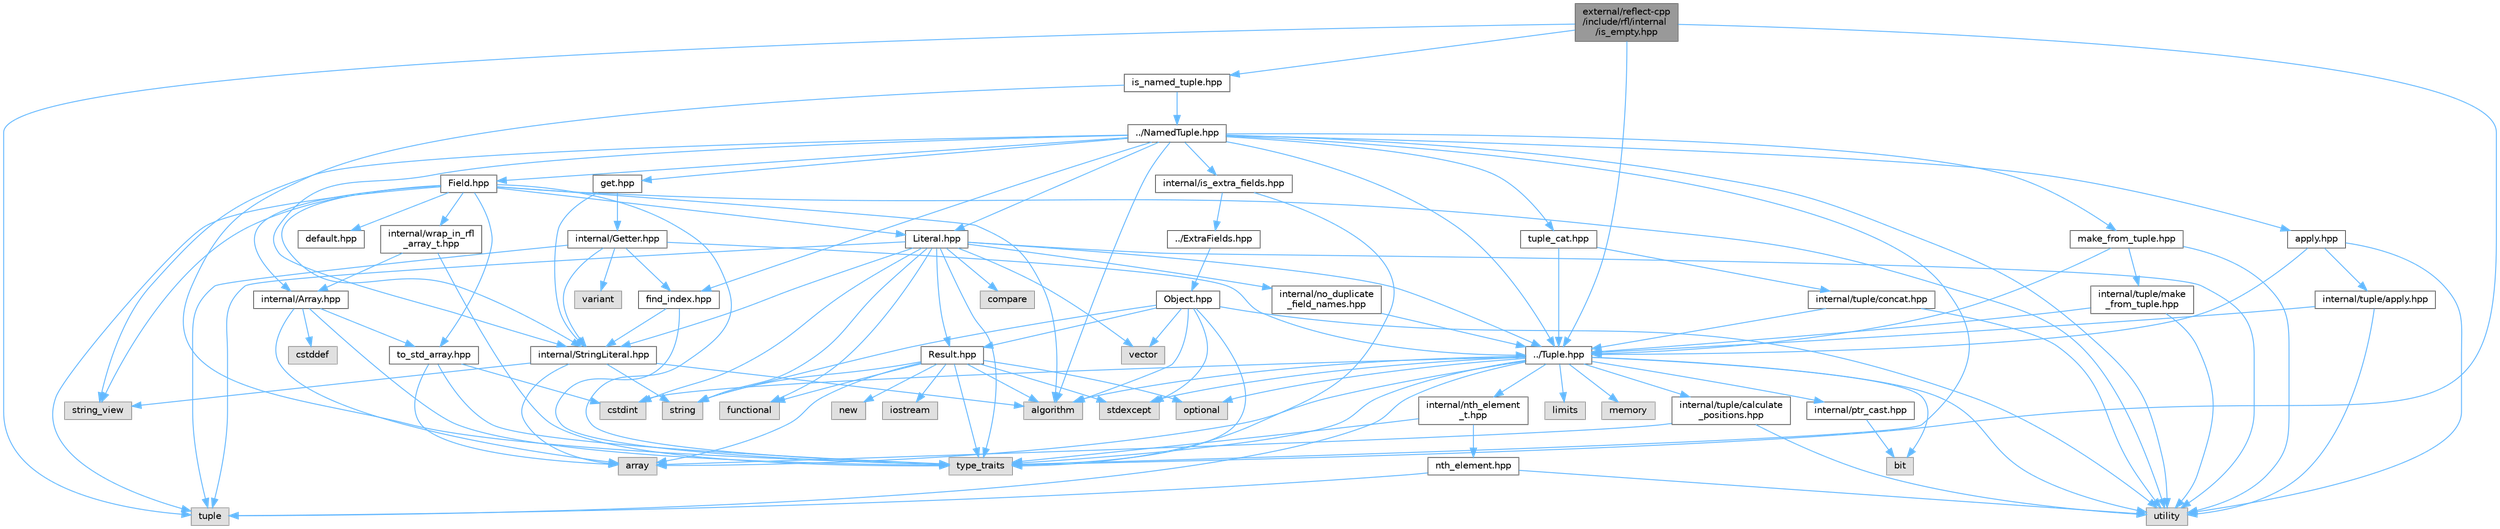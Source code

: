 digraph "external/reflect-cpp/include/rfl/internal/is_empty.hpp"
{
 // LATEX_PDF_SIZE
  bgcolor="transparent";
  edge [fontname=Helvetica,fontsize=10,labelfontname=Helvetica,labelfontsize=10];
  node [fontname=Helvetica,fontsize=10,shape=box,height=0.2,width=0.4];
  Node1 [id="Node000001",label="external/reflect-cpp\l/include/rfl/internal\l/is_empty.hpp",height=0.2,width=0.4,color="gray40", fillcolor="grey60", style="filled", fontcolor="black",tooltip=" "];
  Node1 -> Node2 [id="edge121_Node000001_Node000002",color="steelblue1",style="solid",tooltip=" "];
  Node2 [id="Node000002",label="tuple",height=0.2,width=0.4,color="grey60", fillcolor="#E0E0E0", style="filled",tooltip=" "];
  Node1 -> Node3 [id="edge122_Node000001_Node000003",color="steelblue1",style="solid",tooltip=" "];
  Node3 [id="Node000003",label="type_traits",height=0.2,width=0.4,color="grey60", fillcolor="#E0E0E0", style="filled",tooltip=" "];
  Node1 -> Node4 [id="edge123_Node000001_Node000004",color="steelblue1",style="solid",tooltip=" "];
  Node4 [id="Node000004",label="../Tuple.hpp",height=0.2,width=0.4,color="grey40", fillcolor="white", style="filled",URL="$_tuple_8hpp.html",tooltip=" "];
  Node4 -> Node5 [id="edge124_Node000004_Node000005",color="steelblue1",style="solid",tooltip=" "];
  Node5 [id="Node000005",label="algorithm",height=0.2,width=0.4,color="grey60", fillcolor="#E0E0E0", style="filled",tooltip=" "];
  Node4 -> Node6 [id="edge125_Node000004_Node000006",color="steelblue1",style="solid",tooltip=" "];
  Node6 [id="Node000006",label="array",height=0.2,width=0.4,color="grey60", fillcolor="#E0E0E0", style="filled",tooltip=" "];
  Node4 -> Node7 [id="edge126_Node000004_Node000007",color="steelblue1",style="solid",tooltip=" "];
  Node7 [id="Node000007",label="bit",height=0.2,width=0.4,color="grey60", fillcolor="#E0E0E0", style="filled",tooltip=" "];
  Node4 -> Node8 [id="edge127_Node000004_Node000008",color="steelblue1",style="solid",tooltip=" "];
  Node8 [id="Node000008",label="cstdint",height=0.2,width=0.4,color="grey60", fillcolor="#E0E0E0", style="filled",tooltip=" "];
  Node4 -> Node9 [id="edge128_Node000004_Node000009",color="steelblue1",style="solid",tooltip=" "];
  Node9 [id="Node000009",label="limits",height=0.2,width=0.4,color="grey60", fillcolor="#E0E0E0", style="filled",tooltip=" "];
  Node4 -> Node10 [id="edge129_Node000004_Node000010",color="steelblue1",style="solid",tooltip=" "];
  Node10 [id="Node000010",label="memory",height=0.2,width=0.4,color="grey60", fillcolor="#E0E0E0", style="filled",tooltip=" "];
  Node4 -> Node11 [id="edge130_Node000004_Node000011",color="steelblue1",style="solid",tooltip=" "];
  Node11 [id="Node000011",label="optional",height=0.2,width=0.4,color="grey60", fillcolor="#E0E0E0", style="filled",tooltip=" "];
  Node4 -> Node12 [id="edge131_Node000004_Node000012",color="steelblue1",style="solid",tooltip=" "];
  Node12 [id="Node000012",label="stdexcept",height=0.2,width=0.4,color="grey60", fillcolor="#E0E0E0", style="filled",tooltip=" "];
  Node4 -> Node2 [id="edge132_Node000004_Node000002",color="steelblue1",style="solid",tooltip=" "];
  Node4 -> Node3 [id="edge133_Node000004_Node000003",color="steelblue1",style="solid",tooltip=" "];
  Node4 -> Node13 [id="edge134_Node000004_Node000013",color="steelblue1",style="solid",tooltip=" "];
  Node13 [id="Node000013",label="utility",height=0.2,width=0.4,color="grey60", fillcolor="#E0E0E0", style="filled",tooltip=" "];
  Node4 -> Node14 [id="edge135_Node000004_Node000014",color="steelblue1",style="solid",tooltip=" "];
  Node14 [id="Node000014",label="internal/nth_element\l_t.hpp",height=0.2,width=0.4,color="grey40", fillcolor="white", style="filled",URL="$nth__element__t_8hpp.html",tooltip=" "];
  Node14 -> Node3 [id="edge136_Node000014_Node000003",color="steelblue1",style="solid",tooltip=" "];
  Node14 -> Node15 [id="edge137_Node000014_Node000015",color="steelblue1",style="solid",tooltip=" "];
  Node15 [id="Node000015",label="nth_element.hpp",height=0.2,width=0.4,color="grey40", fillcolor="white", style="filled",URL="$nth__element_8hpp.html",tooltip=" "];
  Node15 -> Node2 [id="edge138_Node000015_Node000002",color="steelblue1",style="solid",tooltip=" "];
  Node15 -> Node13 [id="edge139_Node000015_Node000013",color="steelblue1",style="solid",tooltip=" "];
  Node4 -> Node16 [id="edge140_Node000004_Node000016",color="steelblue1",style="solid",tooltip=" "];
  Node16 [id="Node000016",label="internal/ptr_cast.hpp",height=0.2,width=0.4,color="grey40", fillcolor="white", style="filled",URL="$ptr__cast_8hpp.html",tooltip=" "];
  Node16 -> Node7 [id="edge141_Node000016_Node000007",color="steelblue1",style="solid",tooltip=" "];
  Node4 -> Node17 [id="edge142_Node000004_Node000017",color="steelblue1",style="solid",tooltip=" "];
  Node17 [id="Node000017",label="internal/tuple/calculate\l_positions.hpp",height=0.2,width=0.4,color="grey40", fillcolor="white", style="filled",URL="$calculate__positions_8hpp.html",tooltip=" "];
  Node17 -> Node6 [id="edge143_Node000017_Node000006",color="steelblue1",style="solid",tooltip=" "];
  Node17 -> Node13 [id="edge144_Node000017_Node000013",color="steelblue1",style="solid",tooltip=" "];
  Node1 -> Node18 [id="edge145_Node000001_Node000018",color="steelblue1",style="solid",tooltip=" "];
  Node18 [id="Node000018",label="is_named_tuple.hpp",height=0.2,width=0.4,color="grey40", fillcolor="white", style="filled",URL="$is__named__tuple_8hpp.html",tooltip=" "];
  Node18 -> Node3 [id="edge146_Node000018_Node000003",color="steelblue1",style="solid",tooltip=" "];
  Node18 -> Node19 [id="edge147_Node000018_Node000019",color="steelblue1",style="solid",tooltip=" "];
  Node19 [id="Node000019",label="../NamedTuple.hpp",height=0.2,width=0.4,color="grey40", fillcolor="white", style="filled",URL="$_named_tuple_8hpp.html",tooltip=" "];
  Node19 -> Node5 [id="edge148_Node000019_Node000005",color="steelblue1",style="solid",tooltip=" "];
  Node19 -> Node20 [id="edge149_Node000019_Node000020",color="steelblue1",style="solid",tooltip=" "];
  Node20 [id="Node000020",label="string_view",height=0.2,width=0.4,color="grey60", fillcolor="#E0E0E0", style="filled",tooltip=" "];
  Node19 -> Node3 [id="edge150_Node000019_Node000003",color="steelblue1",style="solid",tooltip=" "];
  Node19 -> Node13 [id="edge151_Node000019_Node000013",color="steelblue1",style="solid",tooltip=" "];
  Node19 -> Node21 [id="edge152_Node000019_Node000021",color="steelblue1",style="solid",tooltip=" "];
  Node21 [id="Node000021",label="Field.hpp",height=0.2,width=0.4,color="grey40", fillcolor="white", style="filled",URL="$_field_8hpp.html",tooltip=" "];
  Node21 -> Node5 [id="edge153_Node000021_Node000005",color="steelblue1",style="solid",tooltip=" "];
  Node21 -> Node20 [id="edge154_Node000021_Node000020",color="steelblue1",style="solid",tooltip=" "];
  Node21 -> Node2 [id="edge155_Node000021_Node000002",color="steelblue1",style="solid",tooltip=" "];
  Node21 -> Node3 [id="edge156_Node000021_Node000003",color="steelblue1",style="solid",tooltip=" "];
  Node21 -> Node13 [id="edge157_Node000021_Node000013",color="steelblue1",style="solid",tooltip=" "];
  Node21 -> Node22 [id="edge158_Node000021_Node000022",color="steelblue1",style="solid",tooltip=" "];
  Node22 [id="Node000022",label="Literal.hpp",height=0.2,width=0.4,color="grey40", fillcolor="white", style="filled",URL="$_literal_8hpp.html",tooltip=" "];
  Node22 -> Node23 [id="edge159_Node000022_Node000023",color="steelblue1",style="solid",tooltip=" "];
  Node23 [id="Node000023",label="compare",height=0.2,width=0.4,color="grey60", fillcolor="#E0E0E0", style="filled",tooltip=" "];
  Node22 -> Node8 [id="edge160_Node000022_Node000008",color="steelblue1",style="solid",tooltip=" "];
  Node22 -> Node24 [id="edge161_Node000022_Node000024",color="steelblue1",style="solid",tooltip=" "];
  Node24 [id="Node000024",label="functional",height=0.2,width=0.4,color="grey60", fillcolor="#E0E0E0", style="filled",tooltip=" "];
  Node22 -> Node25 [id="edge162_Node000022_Node000025",color="steelblue1",style="solid",tooltip=" "];
  Node25 [id="Node000025",label="string",height=0.2,width=0.4,color="grey60", fillcolor="#E0E0E0", style="filled",tooltip=" "];
  Node22 -> Node2 [id="edge163_Node000022_Node000002",color="steelblue1",style="solid",tooltip=" "];
  Node22 -> Node3 [id="edge164_Node000022_Node000003",color="steelblue1",style="solid",tooltip=" "];
  Node22 -> Node13 [id="edge165_Node000022_Node000013",color="steelblue1",style="solid",tooltip=" "];
  Node22 -> Node26 [id="edge166_Node000022_Node000026",color="steelblue1",style="solid",tooltip=" "];
  Node26 [id="Node000026",label="vector",height=0.2,width=0.4,color="grey60", fillcolor="#E0E0E0", style="filled",tooltip=" "];
  Node22 -> Node27 [id="edge167_Node000022_Node000027",color="steelblue1",style="solid",tooltip=" "];
  Node27 [id="Node000027",label="Result.hpp",height=0.2,width=0.4,color="grey40", fillcolor="white", style="filled",URL="$_result_8hpp.html",tooltip=" "];
  Node27 -> Node5 [id="edge168_Node000027_Node000005",color="steelblue1",style="solid",tooltip=" "];
  Node27 -> Node6 [id="edge169_Node000027_Node000006",color="steelblue1",style="solid",tooltip=" "];
  Node27 -> Node24 [id="edge170_Node000027_Node000024",color="steelblue1",style="solid",tooltip=" "];
  Node27 -> Node28 [id="edge171_Node000027_Node000028",color="steelblue1",style="solid",tooltip=" "];
  Node28 [id="Node000028",label="iostream",height=0.2,width=0.4,color="grey60", fillcolor="#E0E0E0", style="filled",tooltip=" "];
  Node27 -> Node29 [id="edge172_Node000027_Node000029",color="steelblue1",style="solid",tooltip=" "];
  Node29 [id="Node000029",label="new",height=0.2,width=0.4,color="grey60", fillcolor="#E0E0E0", style="filled",tooltip=" "];
  Node27 -> Node11 [id="edge173_Node000027_Node000011",color="steelblue1",style="solid",tooltip=" "];
  Node27 -> Node12 [id="edge174_Node000027_Node000012",color="steelblue1",style="solid",tooltip=" "];
  Node27 -> Node25 [id="edge175_Node000027_Node000025",color="steelblue1",style="solid",tooltip=" "];
  Node27 -> Node3 [id="edge176_Node000027_Node000003",color="steelblue1",style="solid",tooltip=" "];
  Node22 -> Node4 [id="edge177_Node000022_Node000004",color="steelblue1",style="solid",tooltip=" "];
  Node22 -> Node30 [id="edge178_Node000022_Node000030",color="steelblue1",style="solid",tooltip=" "];
  Node30 [id="Node000030",label="internal/StringLiteral.hpp",height=0.2,width=0.4,color="grey40", fillcolor="white", style="filled",URL="$_string_literal_8hpp.html",tooltip=" "];
  Node30 -> Node5 [id="edge179_Node000030_Node000005",color="steelblue1",style="solid",tooltip=" "];
  Node30 -> Node6 [id="edge180_Node000030_Node000006",color="steelblue1",style="solid",tooltip=" "];
  Node30 -> Node25 [id="edge181_Node000030_Node000025",color="steelblue1",style="solid",tooltip=" "];
  Node30 -> Node20 [id="edge182_Node000030_Node000020",color="steelblue1",style="solid",tooltip=" "];
  Node22 -> Node31 [id="edge183_Node000022_Node000031",color="steelblue1",style="solid",tooltip=" "];
  Node31 [id="Node000031",label="internal/no_duplicate\l_field_names.hpp",height=0.2,width=0.4,color="grey40", fillcolor="white", style="filled",URL="$no__duplicate__field__names_8hpp.html",tooltip=" "];
  Node31 -> Node4 [id="edge184_Node000031_Node000004",color="steelblue1",style="solid",tooltip=" "];
  Node21 -> Node32 [id="edge185_Node000021_Node000032",color="steelblue1",style="solid",tooltip=" "];
  Node32 [id="Node000032",label="default.hpp",height=0.2,width=0.4,color="grey40", fillcolor="white", style="filled",URL="$default_8hpp.html",tooltip=" "];
  Node21 -> Node33 [id="edge186_Node000021_Node000033",color="steelblue1",style="solid",tooltip=" "];
  Node33 [id="Node000033",label="internal/Array.hpp",height=0.2,width=0.4,color="grey40", fillcolor="white", style="filled",URL="$_array_8hpp.html",tooltip=" "];
  Node33 -> Node6 [id="edge187_Node000033_Node000006",color="steelblue1",style="solid",tooltip=" "];
  Node33 -> Node34 [id="edge188_Node000033_Node000034",color="steelblue1",style="solid",tooltip=" "];
  Node34 [id="Node000034",label="cstddef",height=0.2,width=0.4,color="grey60", fillcolor="#E0E0E0", style="filled",tooltip=" "];
  Node33 -> Node3 [id="edge189_Node000033_Node000003",color="steelblue1",style="solid",tooltip=" "];
  Node33 -> Node35 [id="edge190_Node000033_Node000035",color="steelblue1",style="solid",tooltip=" "];
  Node35 [id="Node000035",label="to_std_array.hpp",height=0.2,width=0.4,color="grey40", fillcolor="white", style="filled",URL="$to__std__array_8hpp.html",tooltip=" "];
  Node35 -> Node6 [id="edge191_Node000035_Node000006",color="steelblue1",style="solid",tooltip=" "];
  Node35 -> Node8 [id="edge192_Node000035_Node000008",color="steelblue1",style="solid",tooltip=" "];
  Node35 -> Node3 [id="edge193_Node000035_Node000003",color="steelblue1",style="solid",tooltip=" "];
  Node21 -> Node30 [id="edge194_Node000021_Node000030",color="steelblue1",style="solid",tooltip=" "];
  Node21 -> Node35 [id="edge195_Node000021_Node000035",color="steelblue1",style="solid",tooltip=" "];
  Node21 -> Node36 [id="edge196_Node000021_Node000036",color="steelblue1",style="solid",tooltip=" "];
  Node36 [id="Node000036",label="internal/wrap_in_rfl\l_array_t.hpp",height=0.2,width=0.4,color="grey40", fillcolor="white", style="filled",URL="$wrap__in__rfl__array__t_8hpp.html",tooltip=" "];
  Node36 -> Node3 [id="edge197_Node000036_Node000003",color="steelblue1",style="solid",tooltip=" "];
  Node36 -> Node33 [id="edge198_Node000036_Node000033",color="steelblue1",style="solid",tooltip=" "];
  Node19 -> Node22 [id="edge199_Node000019_Node000022",color="steelblue1",style="solid",tooltip=" "];
  Node19 -> Node4 [id="edge200_Node000019_Node000004",color="steelblue1",style="solid",tooltip=" "];
  Node19 -> Node37 [id="edge201_Node000019_Node000037",color="steelblue1",style="solid",tooltip=" "];
  Node37 [id="Node000037",label="apply.hpp",height=0.2,width=0.4,color="grey40", fillcolor="white", style="filled",URL="$apply_8hpp.html",tooltip=" "];
  Node37 -> Node13 [id="edge202_Node000037_Node000013",color="steelblue1",style="solid",tooltip=" "];
  Node37 -> Node4 [id="edge203_Node000037_Node000004",color="steelblue1",style="solid",tooltip=" "];
  Node37 -> Node38 [id="edge204_Node000037_Node000038",color="steelblue1",style="solid",tooltip=" "];
  Node38 [id="Node000038",label="internal/tuple/apply.hpp",height=0.2,width=0.4,color="grey40", fillcolor="white", style="filled",URL="$internal_2tuple_2apply_8hpp.html",tooltip=" "];
  Node38 -> Node13 [id="edge205_Node000038_Node000013",color="steelblue1",style="solid",tooltip=" "];
  Node38 -> Node4 [id="edge206_Node000038_Node000004",color="steelblue1",style="solid",tooltip=" "];
  Node19 -> Node39 [id="edge207_Node000019_Node000039",color="steelblue1",style="solid",tooltip=" "];
  Node39 [id="Node000039",label="get.hpp",height=0.2,width=0.4,color="grey40", fillcolor="white", style="filled",URL="$get_8hpp.html",tooltip=" "];
  Node39 -> Node40 [id="edge208_Node000039_Node000040",color="steelblue1",style="solid",tooltip=" "];
  Node40 [id="Node000040",label="internal/Getter.hpp",height=0.2,width=0.4,color="grey40", fillcolor="white", style="filled",URL="$_getter_8hpp.html",tooltip=" "];
  Node40 -> Node2 [id="edge209_Node000040_Node000002",color="steelblue1",style="solid",tooltip=" "];
  Node40 -> Node41 [id="edge210_Node000040_Node000041",color="steelblue1",style="solid",tooltip=" "];
  Node41 [id="Node000041",label="variant",height=0.2,width=0.4,color="grey60", fillcolor="#E0E0E0", style="filled",tooltip=" "];
  Node40 -> Node4 [id="edge211_Node000040_Node000004",color="steelblue1",style="solid",tooltip=" "];
  Node40 -> Node30 [id="edge212_Node000040_Node000030",color="steelblue1",style="solid",tooltip=" "];
  Node40 -> Node42 [id="edge213_Node000040_Node000042",color="steelblue1",style="solid",tooltip=" "];
  Node42 [id="Node000042",label="find_index.hpp",height=0.2,width=0.4,color="grey40", fillcolor="white", style="filled",URL="$find__index_8hpp.html",tooltip=" "];
  Node42 -> Node3 [id="edge214_Node000042_Node000003",color="steelblue1",style="solid",tooltip=" "];
  Node42 -> Node30 [id="edge215_Node000042_Node000030",color="steelblue1",style="solid",tooltip=" "];
  Node39 -> Node30 [id="edge216_Node000039_Node000030",color="steelblue1",style="solid",tooltip=" "];
  Node19 -> Node30 [id="edge217_Node000019_Node000030",color="steelblue1",style="solid",tooltip=" "];
  Node19 -> Node42 [id="edge218_Node000019_Node000042",color="steelblue1",style="solid",tooltip=" "];
  Node19 -> Node43 [id="edge219_Node000019_Node000043",color="steelblue1",style="solid",tooltip=" "];
  Node43 [id="Node000043",label="internal/is_extra_fields.hpp",height=0.2,width=0.4,color="grey40", fillcolor="white", style="filled",URL="$is__extra__fields_8hpp.html",tooltip=" "];
  Node43 -> Node3 [id="edge220_Node000043_Node000003",color="steelblue1",style="solid",tooltip=" "];
  Node43 -> Node44 [id="edge221_Node000043_Node000044",color="steelblue1",style="solid",tooltip=" "];
  Node44 [id="Node000044",label="../ExtraFields.hpp",height=0.2,width=0.4,color="grey40", fillcolor="white", style="filled",URL="$_extra_fields_8hpp.html",tooltip=" "];
  Node44 -> Node45 [id="edge222_Node000044_Node000045",color="steelblue1",style="solid",tooltip=" "];
  Node45 [id="Node000045",label="Object.hpp",height=0.2,width=0.4,color="grey40", fillcolor="white", style="filled",URL="$_object_8hpp.html",tooltip=" "];
  Node45 -> Node5 [id="edge223_Node000045_Node000005",color="steelblue1",style="solid",tooltip=" "];
  Node45 -> Node12 [id="edge224_Node000045_Node000012",color="steelblue1",style="solid",tooltip=" "];
  Node45 -> Node25 [id="edge225_Node000045_Node000025",color="steelblue1",style="solid",tooltip=" "];
  Node45 -> Node3 [id="edge226_Node000045_Node000003",color="steelblue1",style="solid",tooltip=" "];
  Node45 -> Node13 [id="edge227_Node000045_Node000013",color="steelblue1",style="solid",tooltip=" "];
  Node45 -> Node26 [id="edge228_Node000045_Node000026",color="steelblue1",style="solid",tooltip=" "];
  Node45 -> Node27 [id="edge229_Node000045_Node000027",color="steelblue1",style="solid",tooltip=" "];
  Node19 -> Node46 [id="edge230_Node000019_Node000046",color="steelblue1",style="solid",tooltip=" "];
  Node46 [id="Node000046",label="make_from_tuple.hpp",height=0.2,width=0.4,color="grey40", fillcolor="white", style="filled",URL="$make__from__tuple_8hpp.html",tooltip=" "];
  Node46 -> Node13 [id="edge231_Node000046_Node000013",color="steelblue1",style="solid",tooltip=" "];
  Node46 -> Node4 [id="edge232_Node000046_Node000004",color="steelblue1",style="solid",tooltip=" "];
  Node46 -> Node47 [id="edge233_Node000046_Node000047",color="steelblue1",style="solid",tooltip=" "];
  Node47 [id="Node000047",label="internal/tuple/make\l_from_tuple.hpp",height=0.2,width=0.4,color="grey40", fillcolor="white", style="filled",URL="$internal_2tuple_2make__from__tuple_8hpp.html",tooltip=" "];
  Node47 -> Node13 [id="edge234_Node000047_Node000013",color="steelblue1",style="solid",tooltip=" "];
  Node47 -> Node4 [id="edge235_Node000047_Node000004",color="steelblue1",style="solid",tooltip=" "];
  Node19 -> Node48 [id="edge236_Node000019_Node000048",color="steelblue1",style="solid",tooltip=" "];
  Node48 [id="Node000048",label="tuple_cat.hpp",height=0.2,width=0.4,color="grey40", fillcolor="white", style="filled",URL="$tuple__cat_8hpp.html",tooltip=" "];
  Node48 -> Node4 [id="edge237_Node000048_Node000004",color="steelblue1",style="solid",tooltip=" "];
  Node48 -> Node49 [id="edge238_Node000048_Node000049",color="steelblue1",style="solid",tooltip=" "];
  Node49 [id="Node000049",label="internal/tuple/concat.hpp",height=0.2,width=0.4,color="grey40", fillcolor="white", style="filled",URL="$concat_8hpp.html",tooltip=" "];
  Node49 -> Node13 [id="edge239_Node000049_Node000013",color="steelblue1",style="solid",tooltip=" "];
  Node49 -> Node4 [id="edge240_Node000049_Node000004",color="steelblue1",style="solid",tooltip=" "];
}
